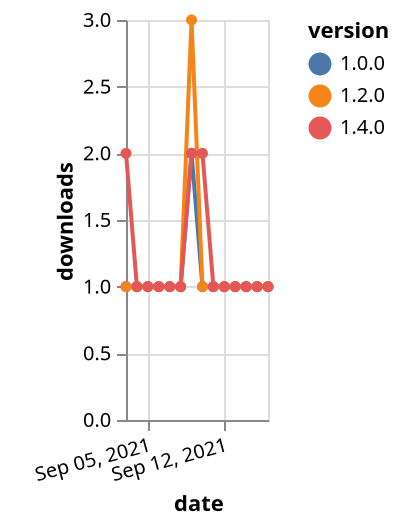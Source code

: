 {"$schema": "https://vega.github.io/schema/vega-lite/v5.json", "description": "A simple bar chart with embedded data.", "data": {"values": [{"date": "2021-09-03", "total": 159, "delta": 1, "version": "1.0.0"}, {"date": "2021-09-04", "total": 160, "delta": 1, "version": "1.0.0"}, {"date": "2021-09-05", "total": 161, "delta": 1, "version": "1.0.0"}, {"date": "2021-09-06", "total": 162, "delta": 1, "version": "1.0.0"}, {"date": "2021-09-07", "total": 163, "delta": 1, "version": "1.0.0"}, {"date": "2021-09-08", "total": 164, "delta": 1, "version": "1.0.0"}, {"date": "2021-09-09", "total": 166, "delta": 2, "version": "1.0.0"}, {"date": "2021-09-10", "total": 167, "delta": 1, "version": "1.0.0"}, {"date": "2021-09-11", "total": 168, "delta": 1, "version": "1.0.0"}, {"date": "2021-09-12", "total": 169, "delta": 1, "version": "1.0.0"}, {"date": "2021-09-13", "total": 170, "delta": 1, "version": "1.0.0"}, {"date": "2021-09-14", "total": 171, "delta": 1, "version": "1.0.0"}, {"date": "2021-09-15", "total": 172, "delta": 1, "version": "1.0.0"}, {"date": "2021-09-16", "total": 173, "delta": 1, "version": "1.0.0"}, {"date": "2021-09-03", "total": 179, "delta": 1, "version": "1.2.0"}, {"date": "2021-09-04", "total": 180, "delta": 1, "version": "1.2.0"}, {"date": "2021-09-05", "total": 181, "delta": 1, "version": "1.2.0"}, {"date": "2021-09-06", "total": 182, "delta": 1, "version": "1.2.0"}, {"date": "2021-09-07", "total": 183, "delta": 1, "version": "1.2.0"}, {"date": "2021-09-08", "total": 184, "delta": 1, "version": "1.2.0"}, {"date": "2021-09-09", "total": 187, "delta": 3, "version": "1.2.0"}, {"date": "2021-09-10", "total": 188, "delta": 1, "version": "1.2.0"}, {"date": "2021-09-11", "total": 189, "delta": 1, "version": "1.2.0"}, {"date": "2021-09-12", "total": 190, "delta": 1, "version": "1.2.0"}, {"date": "2021-09-13", "total": 191, "delta": 1, "version": "1.2.0"}, {"date": "2021-09-14", "total": 192, "delta": 1, "version": "1.2.0"}, {"date": "2021-09-15", "total": 193, "delta": 1, "version": "1.2.0"}, {"date": "2021-09-16", "total": 194, "delta": 1, "version": "1.2.0"}, {"date": "2021-09-03", "total": 121, "delta": 2, "version": "1.4.0"}, {"date": "2021-09-04", "total": 122, "delta": 1, "version": "1.4.0"}, {"date": "2021-09-05", "total": 123, "delta": 1, "version": "1.4.0"}, {"date": "2021-09-06", "total": 124, "delta": 1, "version": "1.4.0"}, {"date": "2021-09-07", "total": 125, "delta": 1, "version": "1.4.0"}, {"date": "2021-09-08", "total": 126, "delta": 1, "version": "1.4.0"}, {"date": "2021-09-09", "total": 128, "delta": 2, "version": "1.4.0"}, {"date": "2021-09-10", "total": 130, "delta": 2, "version": "1.4.0"}, {"date": "2021-09-11", "total": 131, "delta": 1, "version": "1.4.0"}, {"date": "2021-09-12", "total": 132, "delta": 1, "version": "1.4.0"}, {"date": "2021-09-13", "total": 133, "delta": 1, "version": "1.4.0"}, {"date": "2021-09-14", "total": 134, "delta": 1, "version": "1.4.0"}, {"date": "2021-09-15", "total": 135, "delta": 1, "version": "1.4.0"}, {"date": "2021-09-16", "total": 136, "delta": 1, "version": "1.4.0"}]}, "width": "container", "mark": {"type": "line", "point": {"filled": true}}, "encoding": {"x": {"field": "date", "type": "temporal", "timeUnit": "yearmonthdate", "title": "date", "axis": {"labelAngle": -15}}, "y": {"field": "delta", "type": "quantitative", "title": "downloads"}, "color": {"field": "version", "type": "nominal"}, "tooltip": {"field": "delta"}}}